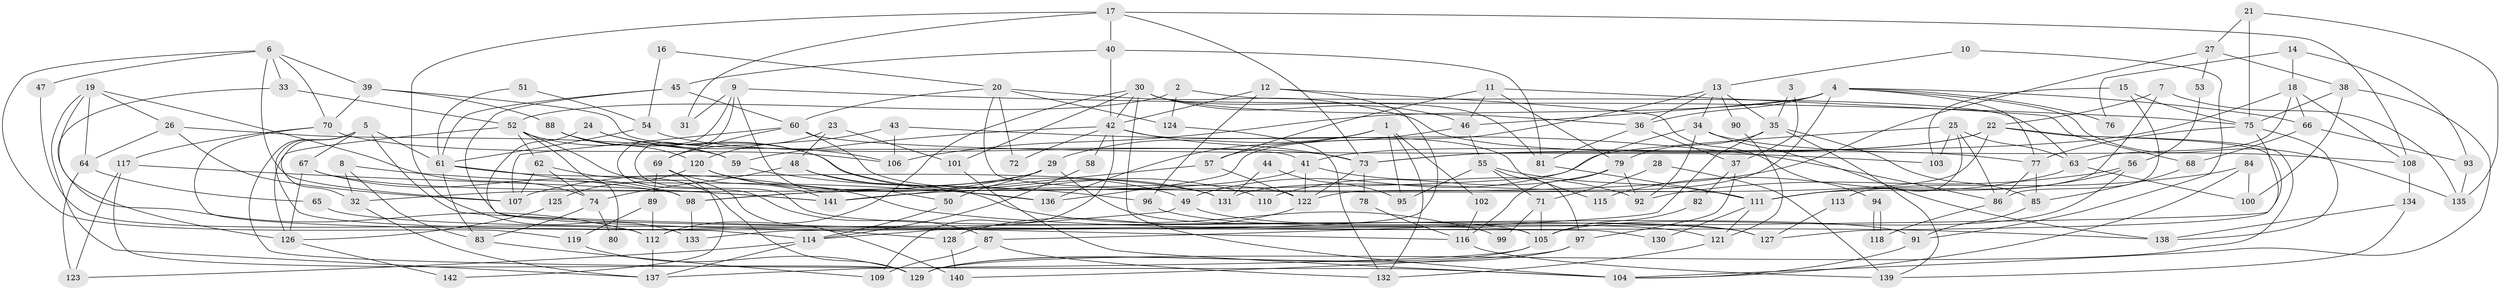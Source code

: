 // coarse degree distribution, {7: 0.14893617021276595, 3: 0.18085106382978725, 4: 0.1702127659574468, 10: 0.031914893617021274, 6: 0.1276595744680851, 2: 0.14893617021276595, 11: 0.010638297872340425, 8: 0.031914893617021274, 5: 0.11702127659574468, 9: 0.031914893617021274}
// Generated by graph-tools (version 1.1) at 2025/52/02/27/25 19:52:01]
// undirected, 142 vertices, 284 edges
graph export_dot {
graph [start="1"]
  node [color=gray90,style=filled];
  1;
  2;
  3;
  4;
  5;
  6;
  7;
  8;
  9;
  10;
  11;
  12;
  13;
  14;
  15;
  16;
  17;
  18;
  19;
  20;
  21;
  22;
  23;
  24;
  25;
  26;
  27;
  28;
  29;
  30;
  31;
  32;
  33;
  34;
  35;
  36;
  37;
  38;
  39;
  40;
  41;
  42;
  43;
  44;
  45;
  46;
  47;
  48;
  49;
  50;
  51;
  52;
  53;
  54;
  55;
  56;
  57;
  58;
  59;
  60;
  61;
  62;
  63;
  64;
  65;
  66;
  67;
  68;
  69;
  70;
  71;
  72;
  73;
  74;
  75;
  76;
  77;
  78;
  79;
  80;
  81;
  82;
  83;
  84;
  85;
  86;
  87;
  88;
  89;
  90;
  91;
  92;
  93;
  94;
  95;
  96;
  97;
  98;
  99;
  100;
  101;
  102;
  103;
  104;
  105;
  106;
  107;
  108;
  109;
  110;
  111;
  112;
  113;
  114;
  115;
  116;
  117;
  118;
  119;
  120;
  121;
  122;
  123;
  124;
  125;
  126;
  127;
  128;
  129;
  130;
  131;
  132;
  133;
  134;
  135;
  136;
  137;
  138;
  139;
  140;
  141;
  142;
  1 -- 136;
  1 -- 132;
  1 -- 29;
  1 -- 95;
  1 -- 102;
  2 -- 52;
  2 -- 63;
  2 -- 124;
  3 -- 35;
  3 -- 37;
  4 -- 36;
  4 -- 46;
  4 -- 66;
  4 -- 76;
  4 -- 77;
  4 -- 106;
  4 -- 131;
  4 -- 135;
  5 -- 104;
  5 -- 105;
  5 -- 32;
  5 -- 61;
  5 -- 67;
  5 -- 116;
  6 -- 33;
  6 -- 39;
  6 -- 47;
  6 -- 70;
  6 -- 107;
  6 -- 119;
  7 -- 22;
  7 -- 135;
  7 -- 111;
  8 -- 32;
  8 -- 136;
  8 -- 83;
  9 -- 75;
  9 -- 87;
  9 -- 31;
  9 -- 50;
  9 -- 91;
  10 -- 13;
  10 -- 91;
  11 -- 57;
  11 -- 46;
  11 -- 68;
  11 -- 79;
  12 -- 112;
  12 -- 42;
  12 -- 94;
  12 -- 96;
  13 -- 34;
  13 -- 35;
  13 -- 36;
  13 -- 90;
  13 -- 136;
  14 -- 18;
  14 -- 93;
  14 -- 76;
  15 -- 103;
  15 -- 75;
  15 -- 86;
  16 -- 20;
  16 -- 54;
  17 -- 40;
  17 -- 108;
  17 -- 31;
  17 -- 73;
  17 -- 133;
  18 -- 66;
  18 -- 73;
  18 -- 63;
  18 -- 108;
  19 -- 112;
  19 -- 26;
  19 -- 64;
  19 -- 74;
  19 -- 137;
  20 -- 111;
  20 -- 60;
  20 -- 72;
  20 -- 77;
  20 -- 124;
  21 -- 75;
  21 -- 27;
  21 -- 135;
  22 -- 129;
  22 -- 122;
  22 -- 41;
  22 -- 73;
  22 -- 127;
  23 -- 69;
  23 -- 101;
  23 -- 48;
  24 -- 106;
  24 -- 131;
  24 -- 128;
  25 -- 86;
  25 -- 98;
  25 -- 63;
  25 -- 103;
  25 -- 113;
  26 -- 59;
  26 -- 107;
  26 -- 64;
  27 -- 141;
  27 -- 38;
  27 -- 53;
  28 -- 71;
  28 -- 139;
  29 -- 32;
  29 -- 50;
  29 -- 105;
  29 -- 107;
  30 -- 42;
  30 -- 36;
  30 -- 46;
  30 -- 81;
  30 -- 101;
  30 -- 104;
  30 -- 112;
  32 -- 137;
  33 -- 126;
  33 -- 52;
  34 -- 49;
  34 -- 92;
  34 -- 108;
  34 -- 138;
  35 -- 85;
  35 -- 79;
  35 -- 87;
  35 -- 139;
  36 -- 81;
  36 -- 37;
  37 -- 97;
  37 -- 82;
  38 -- 100;
  38 -- 75;
  38 -- 104;
  39 -- 70;
  39 -- 41;
  39 -- 88;
  40 -- 42;
  40 -- 45;
  40 -- 81;
  41 -- 122;
  41 -- 92;
  41 -- 98;
  42 -- 73;
  42 -- 109;
  42 -- 58;
  42 -- 59;
  42 -- 72;
  42 -- 115;
  43 -- 106;
  43 -- 86;
  43 -- 120;
  44 -- 95;
  44 -- 131;
  45 -- 60;
  45 -- 61;
  45 -- 130;
  46 -- 57;
  46 -- 55;
  47 -- 112;
  48 -- 74;
  48 -- 49;
  48 -- 99;
  49 -- 114;
  49 -- 127;
  50 -- 114;
  51 -- 54;
  51 -- 61;
  52 -- 62;
  52 -- 140;
  52 -- 59;
  52 -- 80;
  52 -- 126;
  53 -- 56;
  54 -- 73;
  54 -- 61;
  55 -- 111;
  55 -- 71;
  55 -- 95;
  55 -- 97;
  56 -- 111;
  56 -- 105;
  56 -- 92;
  57 -- 141;
  57 -- 122;
  58 -- 114;
  59 -- 96;
  60 -- 69;
  60 -- 107;
  60 -- 103;
  60 -- 122;
  61 -- 98;
  61 -- 83;
  61 -- 131;
  62 -- 74;
  62 -- 107;
  62 -- 129;
  63 -- 100;
  63 -- 115;
  64 -- 65;
  64 -- 123;
  65 -- 127;
  66 -- 68;
  66 -- 93;
  67 -- 98;
  67 -- 126;
  67 -- 141;
  68 -- 85;
  69 -- 89;
  69 -- 141;
  69 -- 142;
  70 -- 114;
  70 -- 106;
  70 -- 117;
  71 -- 105;
  71 -- 99;
  73 -- 78;
  73 -- 122;
  74 -- 83;
  74 -- 80;
  75 -- 77;
  75 -- 138;
  75 -- 133;
  77 -- 85;
  77 -- 86;
  78 -- 116;
  79 -- 92;
  79 -- 110;
  79 -- 116;
  81 -- 111;
  82 -- 105;
  83 -- 109;
  84 -- 104;
  84 -- 111;
  84 -- 100;
  85 -- 91;
  86 -- 118;
  87 -- 132;
  87 -- 109;
  88 -- 120;
  88 -- 110;
  89 -- 119;
  89 -- 112;
  90 -- 121;
  91 -- 104;
  93 -- 135;
  94 -- 118;
  94 -- 118;
  96 -- 121;
  97 -- 129;
  97 -- 140;
  98 -- 133;
  101 -- 104;
  102 -- 116;
  105 -- 129;
  105 -- 137;
  108 -- 134;
  111 -- 121;
  111 -- 130;
  112 -- 137;
  113 -- 127;
  114 -- 137;
  114 -- 123;
  116 -- 139;
  117 -- 123;
  117 -- 129;
  117 -- 141;
  119 -- 129;
  120 -- 138;
  120 -- 125;
  120 -- 136;
  121 -- 132;
  122 -- 128;
  124 -- 132;
  125 -- 126;
  126 -- 142;
  128 -- 140;
  134 -- 139;
  134 -- 138;
}
